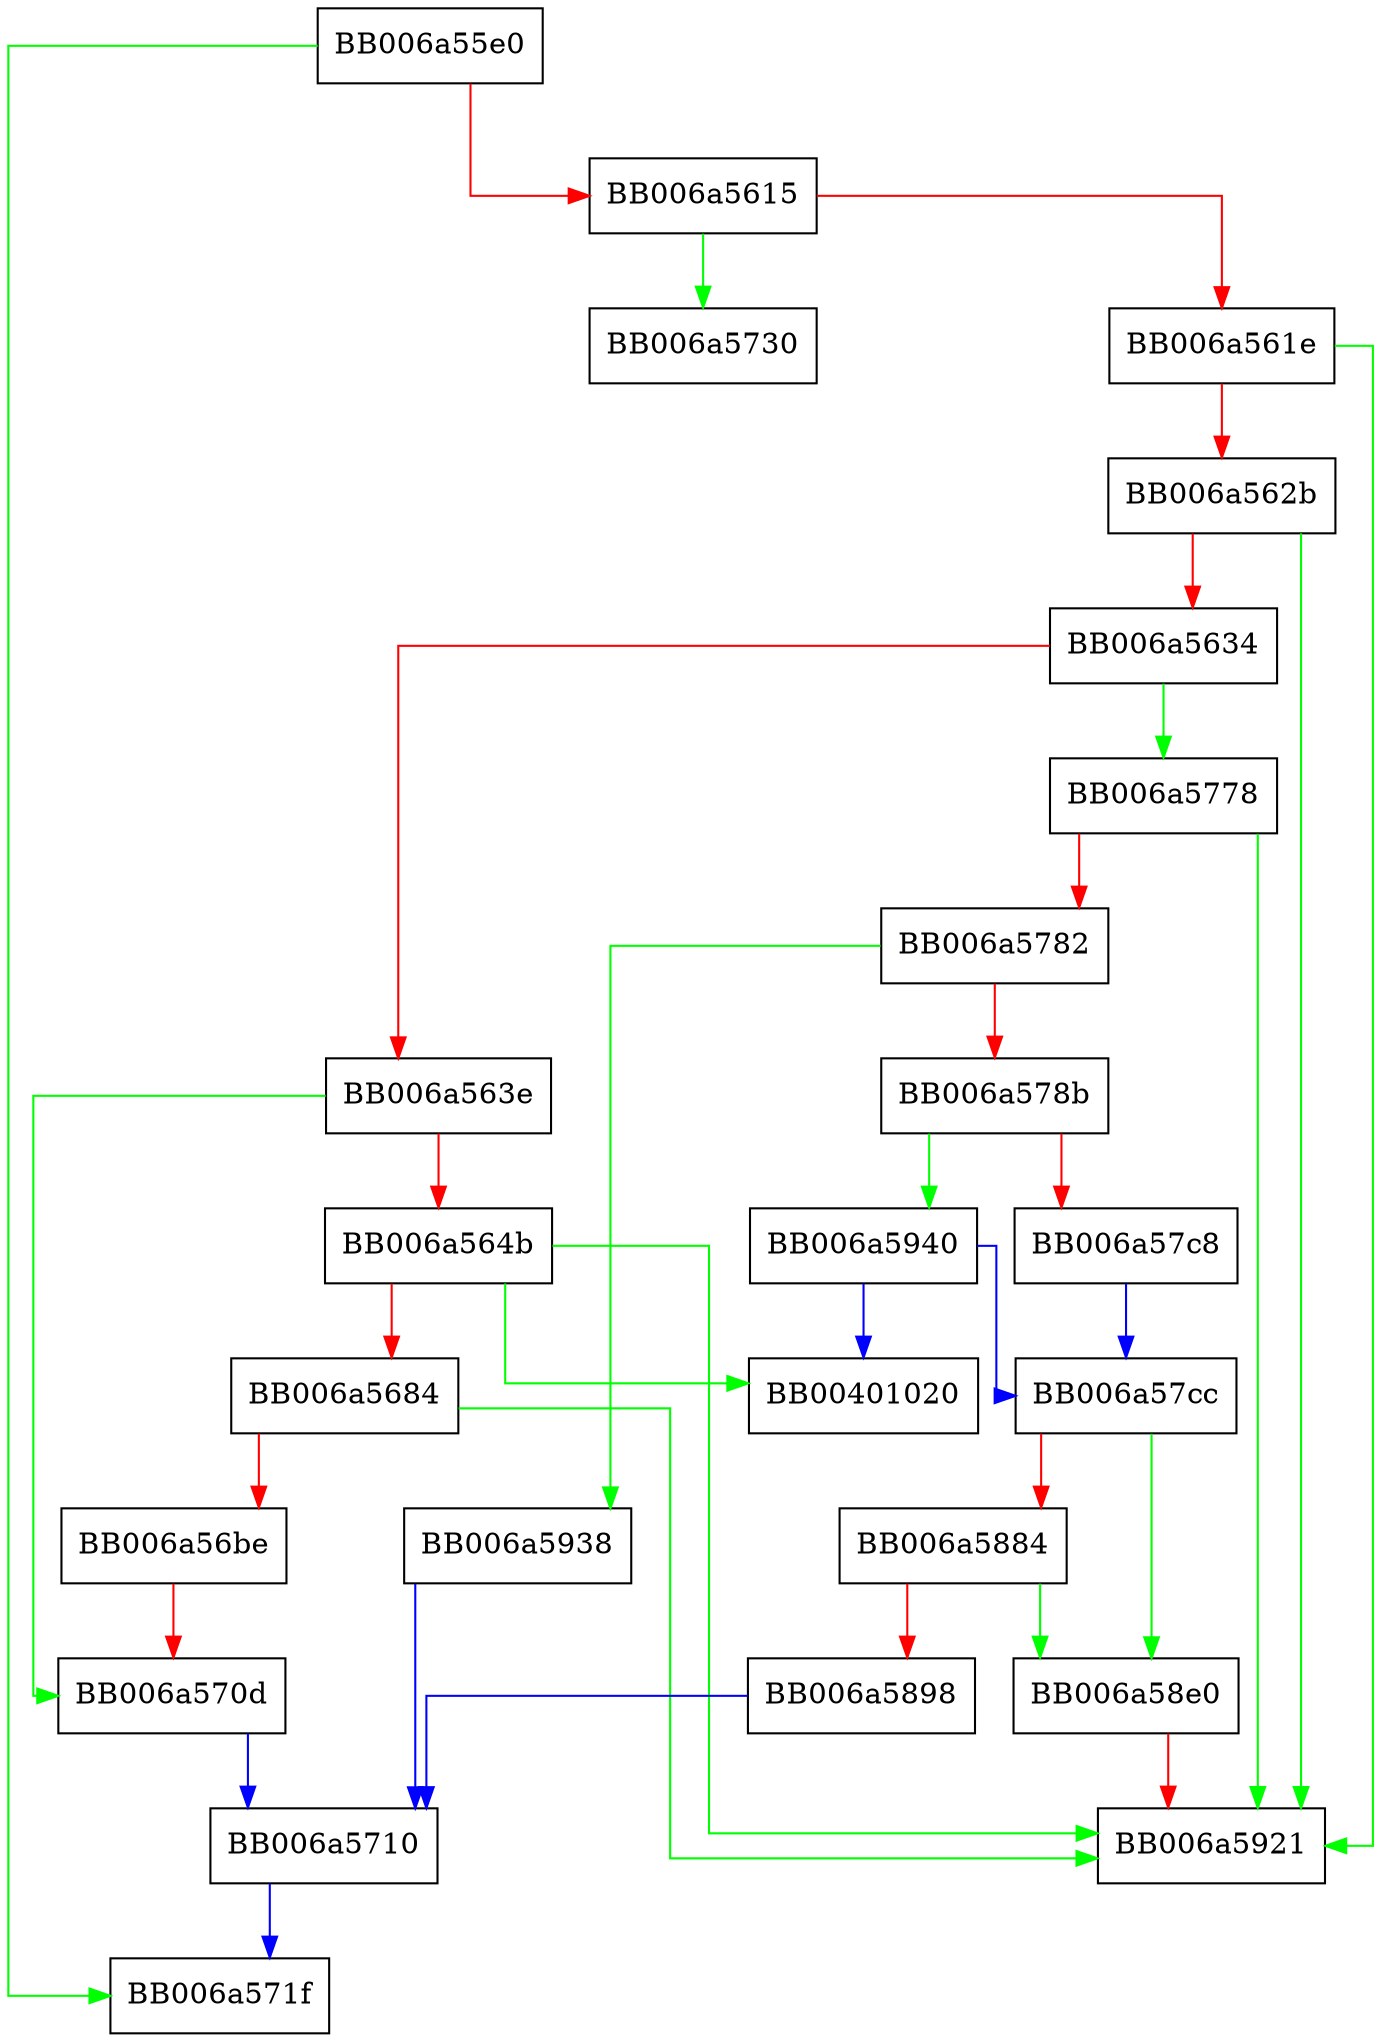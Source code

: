 digraph tdes_wrap_cipher {
  node [shape="box"];
  graph [splines=ortho];
  BB006a55e0 -> BB006a571f [color="green"];
  BB006a55e0 -> BB006a5615 [color="red"];
  BB006a5615 -> BB006a5730 [color="green"];
  BB006a5615 -> BB006a561e [color="red"];
  BB006a561e -> BB006a5921 [color="green"];
  BB006a561e -> BB006a562b [color="red"];
  BB006a562b -> BB006a5921 [color="green"];
  BB006a562b -> BB006a5634 [color="red"];
  BB006a5634 -> BB006a5778 [color="green"];
  BB006a5634 -> BB006a563e [color="red"];
  BB006a563e -> BB006a570d [color="green"];
  BB006a563e -> BB006a564b [color="red"];
  BB006a564b -> BB00401020 [color="green"];
  BB006a564b -> BB006a5921 [color="green"];
  BB006a564b -> BB006a5684 [color="red"];
  BB006a5684 -> BB006a5921 [color="green"];
  BB006a5684 -> BB006a56be [color="red"];
  BB006a56be -> BB006a570d [color="red"];
  BB006a570d -> BB006a5710 [color="blue"];
  BB006a5710 -> BB006a571f [color="blue"];
  BB006a5778 -> BB006a5921 [color="green"];
  BB006a5778 -> BB006a5782 [color="red"];
  BB006a5782 -> BB006a5938 [color="green"];
  BB006a5782 -> BB006a578b [color="red"];
  BB006a578b -> BB006a5940 [color="green"];
  BB006a578b -> BB006a57c8 [color="red"];
  BB006a57c8 -> BB006a57cc [color="blue"];
  BB006a57cc -> BB006a58e0 [color="green"];
  BB006a57cc -> BB006a5884 [color="red"];
  BB006a5884 -> BB006a58e0 [color="green"];
  BB006a5884 -> BB006a5898 [color="red"];
  BB006a5898 -> BB006a5710 [color="blue"];
  BB006a58e0 -> BB006a5921 [color="red"];
  BB006a5938 -> BB006a5710 [color="blue"];
  BB006a5940 -> BB00401020 [color="blue"];
  BB006a5940 -> BB006a57cc [color="blue"];
}